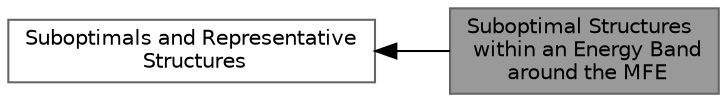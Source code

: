 digraph "Suboptimal Structures within an Energy Band around the MFE"
{
 // INTERACTIVE_SVG=YES
 // LATEX_PDF_SIZE
  bgcolor="transparent";
  edge [fontname=Helvetica,fontsize=10,labelfontname=Helvetica,labelfontsize=10];
  node [fontname=Helvetica,fontsize=10,shape=box,height=0.2,width=0.4];
  rankdir=LR;
  Node2 [label="Suboptimals and Representative\l Structures",height=0.2,width=0.4,color="grey40", fillcolor="white", style="filled",URL="$group__subopt__and__representatives.html",tooltip="Sample and enumerate suboptimal secondary structures from RNA sequence data."];
  Node1 [label="Suboptimal Structures\l within an Energy Band\l around the MFE",height=0.2,width=0.4,color="gray40", fillcolor="grey60", style="filled", fontcolor="black",tooltip=" "];
  Node2->Node1 [shape=plaintext, dir="back", style="solid"];
}
